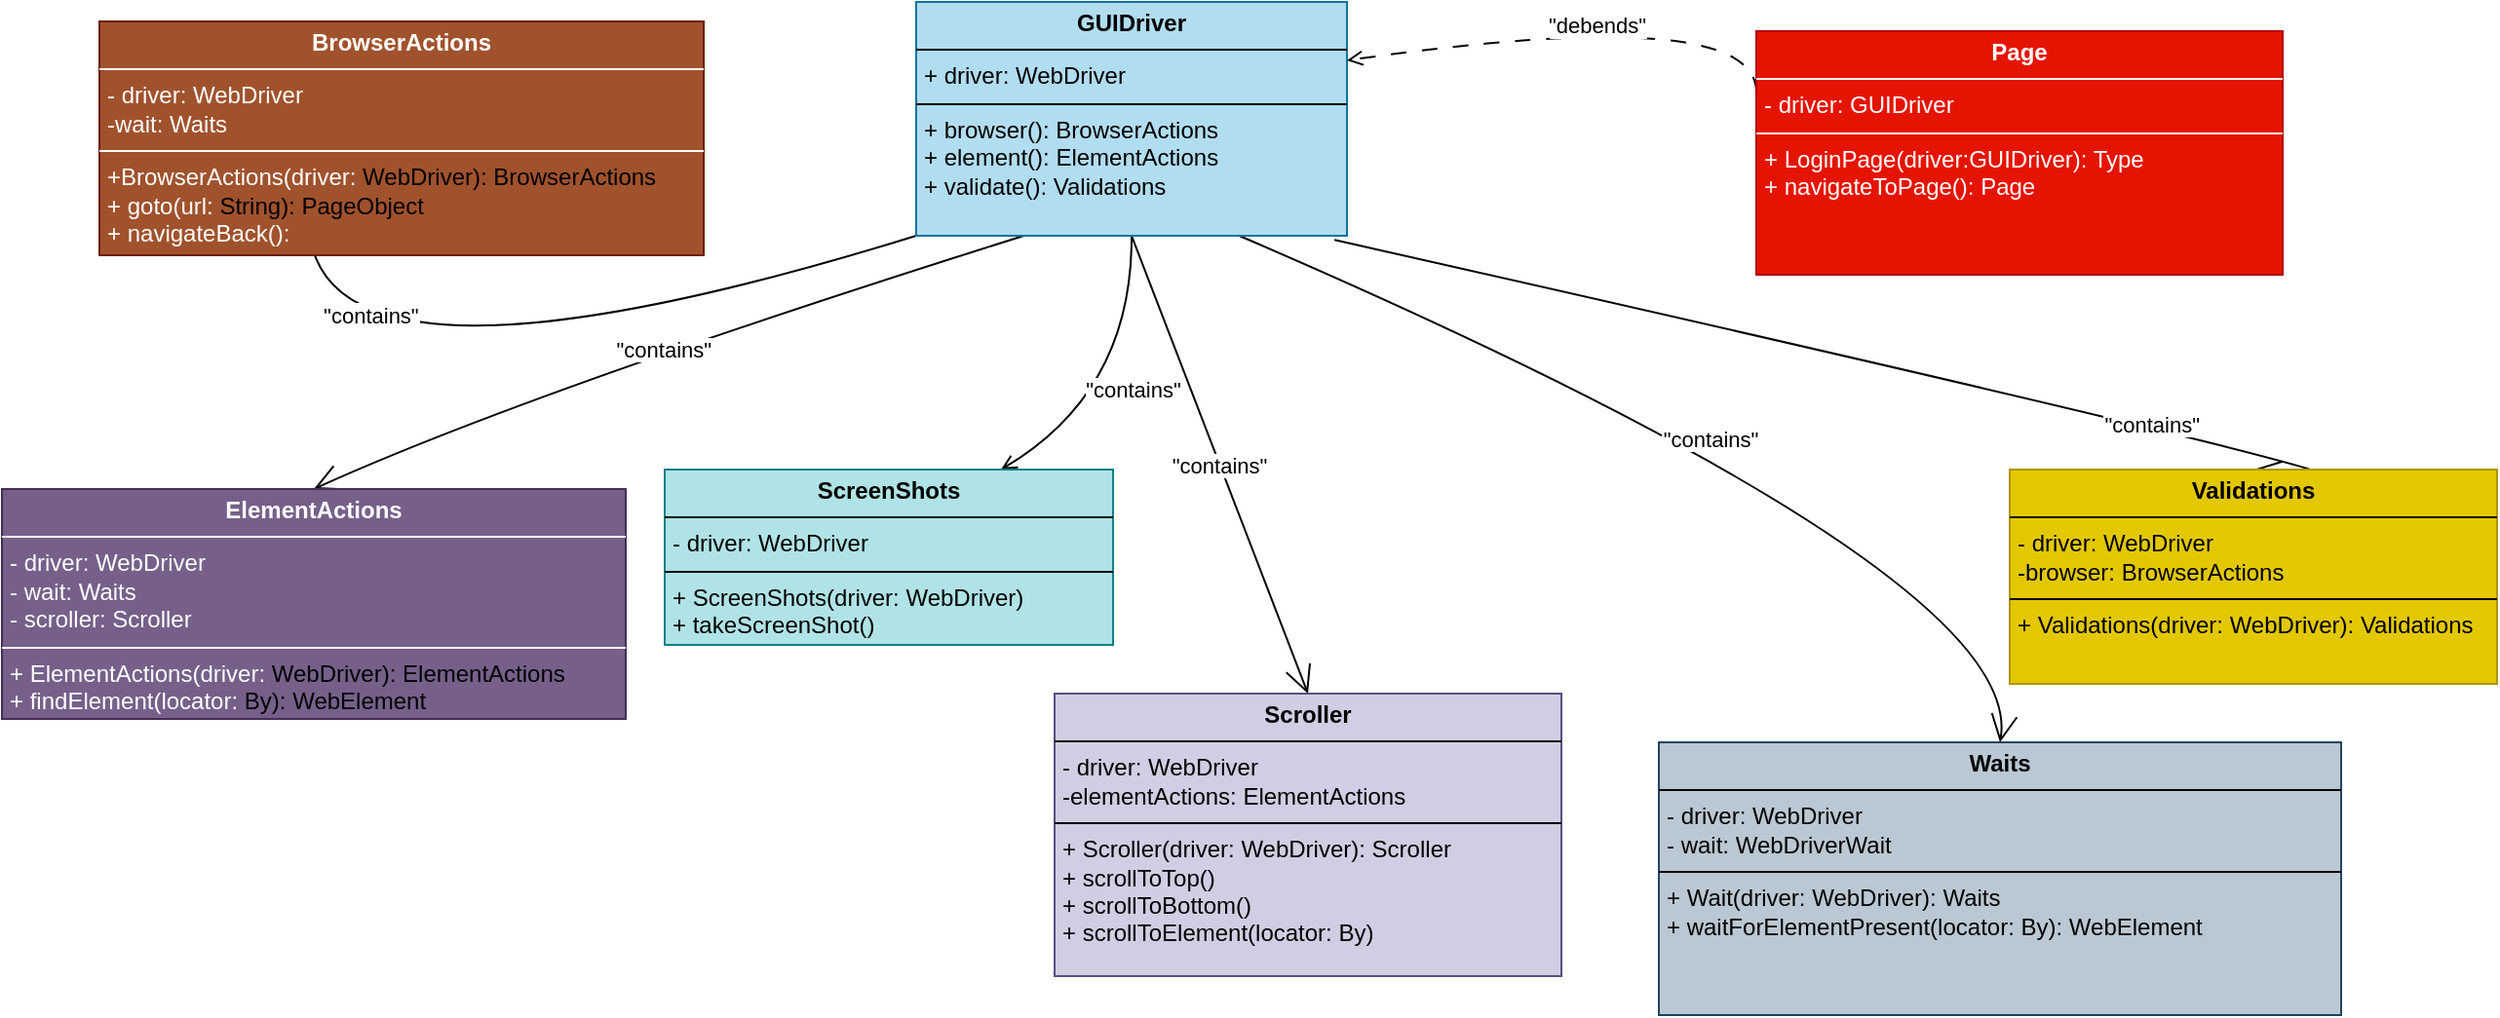 <mxfile version="26.2.14">
  <diagram name="Page-1" id="01QWov34tnj4DBiCEL0x">
    <mxGraphModel dx="2316" dy="1249" grid="1" gridSize="10" guides="1" tooltips="1" connect="1" arrows="1" fold="1" page="1" pageScale="1" pageWidth="850" pageHeight="1100" math="0" shadow="0">
      <root>
        <mxCell id="0" />
        <mxCell id="1" parent="0" />
        <mxCell id="37" value="&quot;contains&quot;" style="curved=1;startArrow=none;endArrow=open;endSize=12;exitX=0;exitY=1;entryX=0.469;entryY=0.014;exitDx=0;exitDy=0;entryDx=0;entryDy=0;entryPerimeter=0;" parent="1" source="NrEW6UD4dsCZwagFVNwi-52" target="NrEW6UD4dsCZwagFVNwi-54" edge="1">
          <mxGeometry x="-0.225" y="-44" relative="1" as="geometry">
            <Array as="points">
              <mxPoint x="310" y="270" />
            </Array>
            <mxPoint x="595" y="207.8" as="sourcePoint" />
            <mxPoint x="112.5" y="362" as="targetPoint" />
            <mxPoint x="-1" as="offset" />
          </mxGeometry>
        </mxCell>
        <mxCell id="38" value="&quot;contains&quot;" style="curved=1;startArrow=none;endArrow=open;endSize=12;exitX=0.25;exitY=1;entryX=0.5;entryY=0;exitDx=0;exitDy=0;entryDx=0;entryDy=0;" parent="1" source="NrEW6UD4dsCZwagFVNwi-52" target="NrEW6UD4dsCZwagFVNwi-53" edge="1">
          <mxGeometry relative="1" as="geometry">
            <Array as="points">
              <mxPoint x="530" y="220" />
            </Array>
            <mxPoint x="595" y="264.5" as="sourcePoint" />
            <mxPoint x="473" y="350" as="targetPoint" />
          </mxGeometry>
        </mxCell>
        <mxCell id="39" value="&quot;contains&quot;" style="curved=1;startArrow=none;endArrow=open;endSize=12;exitX=0.5;exitY=1;entryX=0.5;entryY=0;exitDx=0;exitDy=0;entryDx=0;entryDy=0;" parent="1" source="NrEW6UD4dsCZwagFVNwi-52" target="NrEW6UD4dsCZwagFVNwi-57" edge="1">
          <mxGeometry relative="1" as="geometry">
            <Array as="points" />
            <mxPoint x="892.5" y="278" as="sourcePoint" />
            <mxPoint x="892.5" y="374" as="targetPoint" />
          </mxGeometry>
        </mxCell>
        <mxCell id="40" value="&quot;contains&quot;" style="curved=1;startArrow=none;endArrow=open;endSize=12;exitX=0.75;exitY=1;entryX=0.5;entryY=0;exitDx=0;exitDy=0;entryDx=0;entryDy=0;" parent="1" source="NrEW6UD4dsCZwagFVNwi-52" target="NrEW6UD4dsCZwagFVNwi-55" edge="1">
          <mxGeometry relative="1" as="geometry">
            <Array as="points">
              <mxPoint x="1299" y="314" />
            </Array>
            <mxPoint x="1190" y="267.2" as="sourcePoint" />
            <mxPoint x="1299.5" y="386" as="targetPoint" />
          </mxGeometry>
        </mxCell>
        <mxCell id="41" value="&quot;contains&quot;" style="curved=1;startArrow=none;endArrow=open;endSize=12;entryX=0.5;entryY=0;exitX=0.971;exitY=1.018;exitDx=0;exitDy=0;exitPerimeter=0;entryDx=0;entryDy=0;" parent="1" source="NrEW6UD4dsCZwagFVNwi-52" target="NrEW6UD4dsCZwagFVNwi-60" edge="1">
          <mxGeometry relative="1" as="geometry">
            <Array as="points">
              <mxPoint x="1600" y="290" />
            </Array>
            <mxPoint x="890" y="130" as="sourcePoint" />
            <mxPoint x="1826" y="386" as="targetPoint" />
          </mxGeometry>
        </mxCell>
        <mxCell id="NrEW6UD4dsCZwagFVNwi-59" value="&quot;contains&quot;" style="rounded=0;orthogonalLoop=1;jettySize=auto;html=1;exitX=0.5;exitY=1;exitDx=0;exitDy=0;entryX=0.75;entryY=0;entryDx=0;entryDy=0;endArrow=open;endFill=0;curved=1;" edge="1" parent="1" source="NrEW6UD4dsCZwagFVNwi-52" target="NrEW6UD4dsCZwagFVNwi-56">
          <mxGeometry relative="1" as="geometry">
            <Array as="points">
              <mxPoint x="840" y="220" />
            </Array>
          </mxGeometry>
        </mxCell>
        <mxCell id="NrEW6UD4dsCZwagFVNwi-52" value="&lt;p style=&quot;margin:0px;margin-top:4px;text-align:center;&quot;&gt;&lt;b&gt;GUIDriver&lt;/b&gt;&lt;/p&gt;&lt;hr size=&quot;1&quot; style=&quot;border-style:solid;&quot;&gt;&lt;p style=&quot;margin:0px;margin-left:4px;&quot;&gt;+ driver: WebDriver&lt;/p&gt;&lt;hr size=&quot;1&quot; style=&quot;border-style:solid;&quot;&gt;&lt;p style=&quot;margin:0px;margin-left:4px;&quot;&gt;+ browser(): BrowserActions&lt;/p&gt;&lt;p style=&quot;margin:0px;margin-left:4px;&quot;&gt;+ element(): ElementActions&lt;/p&gt;&lt;p style=&quot;margin:0px;margin-left:4px;&quot;&gt;+ validate(): Validations&lt;/p&gt;&lt;p style=&quot;margin:0px;margin-left:4px;&quot;&gt;&lt;br&gt;&lt;/p&gt;" style="verticalAlign=top;align=left;overflow=fill;html=1;whiteSpace=wrap;fillColor=#b1ddf0;strokeColor=#10739e;" vertex="1" parent="1">
          <mxGeometry x="729" y="20" width="221" height="120" as="geometry" />
        </mxCell>
        <mxCell id="NrEW6UD4dsCZwagFVNwi-53" value="&lt;p style=&quot;margin:0px;margin-top:4px;text-align:center;&quot;&gt;&lt;b&gt;ElementActions&lt;/b&gt;&lt;/p&gt;&lt;hr size=&quot;1&quot; style=&quot;border-style:solid;&quot;&gt;&lt;p style=&quot;margin:0px;margin-left:4px;&quot;&gt;- driver: WebDriver&lt;/p&gt;&lt;p style=&quot;margin:0px;margin-left:4px;&quot;&gt;- wait: Waits&lt;/p&gt;&lt;p style=&quot;margin:0px;margin-left:4px;&quot;&gt;- scroller: Scroller&lt;/p&gt;&lt;hr size=&quot;1&quot; style=&quot;border-style:solid;&quot;&gt;&lt;p style=&quot;margin:0px;margin-left:4px;&quot;&gt;+ ElementActions(driver:&amp;nbsp;&lt;span style=&quot;background-color: transparent; color: light-dark(rgb(0, 0, 0), rgb(255, 255, 255));&quot;&gt;WebDriver&lt;/span&gt;&lt;span style=&quot;background-color: transparent; color: light-dark(rgb(0, 0, 0), rgb(255, 255, 255));&quot;&gt;): ElementActions&lt;/span&gt;&lt;/p&gt;&lt;p style=&quot;margin:0px;margin-left:4px;&quot;&gt;+ findElement(locator:&amp;nbsp;&lt;span style=&quot;background-color: transparent; color: light-dark(rgb(0, 0, 0), rgb(255, 255, 255));&quot;&gt;By&lt;/span&gt;&lt;span style=&quot;background-color: transparent; color: light-dark(rgb(0, 0, 0), rgb(255, 255, 255));&quot;&gt;): WebElement&lt;/span&gt;&lt;/p&gt;" style="verticalAlign=top;align=left;overflow=fill;html=1;whiteSpace=wrap;fillColor=#76608a;fontColor=#ffffff;strokeColor=#432D57;" vertex="1" parent="1">
          <mxGeometry x="260" y="270" width="320" height="118" as="geometry" />
        </mxCell>
        <mxCell id="NrEW6UD4dsCZwagFVNwi-54" value="&lt;p style=&quot;margin:0px;margin-top:4px;text-align:center;&quot;&gt;&lt;span style=&quot;font-weight: 700; text-wrap-mode: nowrap;&quot;&gt;BrowserActions&lt;/span&gt;&lt;/p&gt;&lt;hr size=&quot;1&quot; style=&quot;border-style:solid;&quot;&gt;&lt;p style=&quot;margin:0px;margin-left:4px;&quot;&gt;- driver: WebDriver&lt;/p&gt;&lt;p style=&quot;margin:0px;margin-left:4px;&quot;&gt;-wait: Waits&lt;/p&gt;&lt;hr size=&quot;1&quot; style=&quot;border-style:solid;&quot;&gt;&lt;p style=&quot;margin:0px;margin-left:4px;&quot;&gt;+BrowserActions(driver:&amp;nbsp;&lt;span style=&quot;background-color: transparent; color: light-dark(rgb(0, 0, 0), rgb(255, 255, 255));&quot;&gt;WebDriver&lt;/span&gt;&lt;span style=&quot;background-color: transparent; color: light-dark(rgb(0, 0, 0), rgb(255, 255, 255));&quot;&gt;): BrowserActions&lt;/span&gt;&lt;/p&gt;&lt;p style=&quot;margin:0px;margin-left:4px;&quot;&gt;+ goto(url:&amp;nbsp;&lt;span style=&quot;background-color: transparent; color: light-dark(rgb(0, 0, 0), rgb(255, 255, 255));&quot;&gt;String&lt;/span&gt;&lt;span style=&quot;background-color: transparent; color: light-dark(rgb(0, 0, 0), rgb(255, 255, 255));&quot;&gt;): PageObject&lt;/span&gt;&lt;/p&gt;&lt;p style=&quot;margin:0px;margin-left:4px;&quot;&gt;+ navigateBack():&amp;nbsp;&lt;/p&gt;" style="verticalAlign=top;align=left;overflow=fill;html=1;whiteSpace=wrap;fillColor=#a0522d;fontColor=#ffffff;strokeColor=#6D1F00;" vertex="1" parent="1">
          <mxGeometry x="310" y="30" width="310" height="120" as="geometry" />
        </mxCell>
        <mxCell id="NrEW6UD4dsCZwagFVNwi-55" value="&lt;p style=&quot;margin:0px;margin-top:4px;text-align:center;&quot;&gt;&lt;b&gt;Waits&lt;/b&gt;&lt;/p&gt;&lt;hr size=&quot;1&quot; style=&quot;border-style:solid;&quot;&gt;&lt;p style=&quot;margin:0px;margin-left:4px;&quot;&gt;- driver: WebDriver&lt;/p&gt;&lt;p style=&quot;margin:0px;margin-left:4px;&quot;&gt;- wait: WebDriverWait&lt;/p&gt;&lt;hr size=&quot;1&quot; style=&quot;border-style:solid;&quot;&gt;&lt;p style=&quot;margin:0px;margin-left:4px;&quot;&gt;&lt;span style=&quot;background-color: transparent; color: light-dark(rgb(0, 0, 0), rgb(255, 255, 255));&quot;&gt;+ Wait(driver:&amp;nbsp;&lt;/span&gt;&lt;span style=&quot;background-color: transparent; color: light-dark(rgb(0, 0, 0), rgb(255, 255, 255));&quot;&gt;WebDriver&lt;/span&gt;&lt;span style=&quot;background-color: transparent; color: light-dark(rgb(0, 0, 0), rgb(255, 255, 255));&quot;&gt;): Waits&lt;/span&gt;&lt;/p&gt;&lt;p style=&quot;margin:0px;margin-left:4px;&quot;&gt;&lt;span style=&quot;background-color: transparent; color: light-dark(rgb(0, 0, 0), rgb(255, 255, 255));&quot;&gt;+&amp;nbsp;&lt;/span&gt;&lt;span style=&quot;background-color: transparent;&quot;&gt;waitForElementPresent(locator: By): WebElement&lt;/span&gt;&lt;/p&gt;" style="verticalAlign=top;align=left;overflow=fill;html=1;whiteSpace=wrap;fillColor=#bac8d3;strokeColor=#23445d;" vertex="1" parent="1">
          <mxGeometry x="1110" y="400" width="350" height="140" as="geometry" />
        </mxCell>
        <mxCell id="NrEW6UD4dsCZwagFVNwi-56" value="&lt;p style=&quot;margin:0px;margin-top:4px;text-align:center;&quot;&gt;&lt;b&gt;ScreenShots&lt;/b&gt;&lt;/p&gt;&lt;hr size=&quot;1&quot; style=&quot;border-style:solid;&quot;&gt;&lt;p style=&quot;margin:0px;margin-left:4px;&quot;&gt;- driver: WebDriver&lt;/p&gt;&lt;hr size=&quot;1&quot; style=&quot;border-style:solid;&quot;&gt;&lt;p style=&quot;margin:0px;margin-left:4px;&quot;&gt;+ ScreenShots(driver: WebDriver)&lt;/p&gt;&lt;p style=&quot;margin:0px;margin-left:4px;&quot;&gt;+ takeScreenShot()&lt;/p&gt;" style="verticalAlign=top;align=left;overflow=fill;html=1;whiteSpace=wrap;fillColor=#b0e3e6;strokeColor=#0e8088;" vertex="1" parent="1">
          <mxGeometry x="600" y="260" width="230" height="90" as="geometry" />
        </mxCell>
        <mxCell id="NrEW6UD4dsCZwagFVNwi-57" value="&lt;p style=&quot;margin:0px;margin-top:4px;text-align:center;&quot;&gt;&lt;b&gt;Scroller&lt;/b&gt;&lt;/p&gt;&lt;hr size=&quot;1&quot; style=&quot;border-style:solid;&quot;&gt;&lt;p style=&quot;margin:0px;margin-left:4px;&quot;&gt;- driver: WebDriver&lt;/p&gt;&lt;p style=&quot;margin:0px;margin-left:4px;&quot;&gt;-elementActions: ElementActions&lt;/p&gt;&lt;hr size=&quot;1&quot; style=&quot;border-style:solid;&quot;&gt;&lt;p style=&quot;margin:0px;margin-left:4px;&quot;&gt;&lt;span style=&quot;text-wrap-mode: nowrap;&quot;&gt;+ Scroller(driver: WebDriver): Scroller&lt;/span&gt;&lt;/p&gt;&lt;p style=&quot;margin:0px;margin-left:4px;&quot;&gt;&lt;span style=&quot;text-wrap-mode: nowrap;&quot;&gt;+ scrollToTop()&lt;/span&gt;&lt;/p&gt;&lt;p style=&quot;margin:0px;margin-left:4px;&quot;&gt;&lt;span style=&quot;text-wrap-mode: nowrap;&quot;&gt;+ scrollToBottom()&lt;/span&gt;&lt;span style=&quot;text-wrap-mode: nowrap;&quot;&gt;&lt;/span&gt;&lt;/p&gt;&lt;p style=&quot;margin:0px;margin-left:4px;&quot;&gt;&lt;span style=&quot;text-wrap-mode: nowrap;&quot;&gt;+ scrollToElement(locator: By)&lt;/span&gt;&lt;span style=&quot;text-wrap-mode: nowrap;&quot;&gt;&lt;/span&gt;&lt;/p&gt;" style="verticalAlign=top;align=left;overflow=fill;html=1;whiteSpace=wrap;fillColor=#d0cee2;strokeColor=#56517e;" vertex="1" parent="1">
          <mxGeometry x="800" y="375" width="260" height="145" as="geometry" />
        </mxCell>
        <mxCell id="NrEW6UD4dsCZwagFVNwi-60" value="&lt;p style=&quot;margin:0px;margin-top:4px;text-align:center;&quot;&gt;&lt;b&gt;Validations&lt;/b&gt;&lt;/p&gt;&lt;hr size=&quot;1&quot; style=&quot;border-style:solid;&quot;&gt;&lt;p style=&quot;margin:0px;margin-left:4px;&quot;&gt;- driver: WebDriver&lt;/p&gt;&lt;p style=&quot;margin:0px;margin-left:4px;&quot;&gt;-browser: BrowserActions&lt;/p&gt;&lt;hr size=&quot;1&quot; style=&quot;border-style:solid;&quot;&gt;&lt;p style=&quot;margin:0px;margin-left:4px;&quot;&gt;+ Validations(driver: WebDriver): Validations&lt;/p&gt;" style="verticalAlign=top;align=left;overflow=fill;html=1;whiteSpace=wrap;fillColor=#e3c800;fontColor=#000000;strokeColor=#B09500;" vertex="1" parent="1">
          <mxGeometry x="1290" y="260" width="250" height="110" as="geometry" />
        </mxCell>
        <mxCell id="NrEW6UD4dsCZwagFVNwi-63" value="&quot;debends&quot;" style="rounded=0;orthogonalLoop=1;jettySize=auto;html=1;exitX=0;exitY=0.25;exitDx=0;exitDy=0;entryX=1;entryY=0.25;entryDx=0;entryDy=0;endArrow=open;endFill=0;dashed=1;dashPattern=8 8;curved=1;" edge="1" parent="1" source="NrEW6UD4dsCZwagFVNwi-61" target="NrEW6UD4dsCZwagFVNwi-52">
          <mxGeometry relative="1" as="geometry">
            <Array as="points">
              <mxPoint x="1160" y="20" />
            </Array>
          </mxGeometry>
        </mxCell>
        <mxCell id="NrEW6UD4dsCZwagFVNwi-61" value="&lt;p style=&quot;margin:0px;margin-top:4px;text-align:center;&quot;&gt;&lt;b&gt;Page&lt;/b&gt;&lt;/p&gt;&lt;hr size=&quot;1&quot; style=&quot;border-style:solid;&quot;&gt;&lt;p style=&quot;margin:0px;margin-left:4px;&quot;&gt;- driver: GUIDriver&lt;/p&gt;&lt;hr size=&quot;1&quot; style=&quot;border-style:solid;&quot;&gt;&lt;p style=&quot;margin:0px;margin-left:4px;&quot;&gt;+ LoginPage(driver:GUIDriver): Type&lt;/p&gt;&lt;p style=&quot;margin:0px;margin-left:4px;&quot;&gt;+ navigateToPage(): Page&lt;/p&gt;" style="verticalAlign=top;align=left;overflow=fill;html=1;whiteSpace=wrap;fillColor=#e51400;fontColor=#ffffff;strokeColor=#B20000;" vertex="1" parent="1">
          <mxGeometry x="1160" y="35" width="270" height="125" as="geometry" />
        </mxCell>
      </root>
    </mxGraphModel>
  </diagram>
</mxfile>
